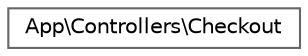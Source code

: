digraph "Graphical Class Hierarchy"
{
 // LATEX_PDF_SIZE
  bgcolor="transparent";
  edge [fontname=Helvetica,fontsize=10,labelfontname=Helvetica,labelfontsize=10];
  node [fontname=Helvetica,fontsize=10,shape=box,height=0.2,width=0.4];
  rankdir="LR";
  Node0 [id="Node000000",label="App\\Controllers\\Checkout",height=0.2,width=0.4,color="grey40", fillcolor="white", style="filled",URL="$classApp_1_1Controllers_1_1Checkout.html",tooltip=" "];
}
